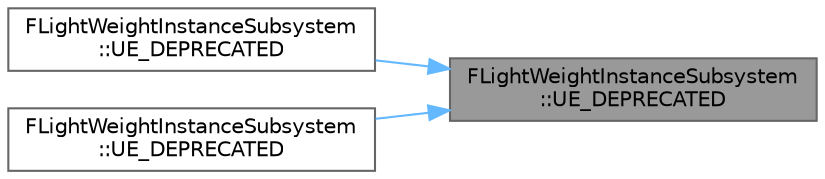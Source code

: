 digraph "FLightWeightInstanceSubsystem::UE_DEPRECATED"
{
 // INTERACTIVE_SVG=YES
 // LATEX_PDF_SIZE
  bgcolor="transparent";
  edge [fontname=Helvetica,fontsize=10,labelfontname=Helvetica,labelfontsize=10];
  node [fontname=Helvetica,fontsize=10,shape=box,height=0.2,width=0.4];
  rankdir="RL";
  Node1 [id="Node000001",label="FLightWeightInstanceSubsystem\l::UE_DEPRECATED",height=0.2,width=0.4,color="gray40", fillcolor="grey60", style="filled", fontcolor="black",tooltip=" "];
  Node1 -> Node2 [id="edge1_Node000001_Node000002",dir="back",color="steelblue1",style="solid",tooltip=" "];
  Node2 [id="Node000002",label="FLightWeightInstanceSubsystem\l::UE_DEPRECATED",height=0.2,width=0.4,color="grey40", fillcolor="white", style="filled",URL="$dd/d1d/structFLightWeightInstanceSubsystem.html#a557b4658b77f2d6a2ec9f6b338065dbb",tooltip=" "];
  Node1 -> Node3 [id="edge2_Node000001_Node000003",dir="back",color="steelblue1",style="solid",tooltip=" "];
  Node3 [id="Node000003",label="FLightWeightInstanceSubsystem\l::UE_DEPRECATED",height=0.2,width=0.4,color="grey40", fillcolor="white", style="filled",URL="$dd/d1d/structFLightWeightInstanceSubsystem.html#aee03393f92be4529e26e54213a40dd23",tooltip=" "];
}
